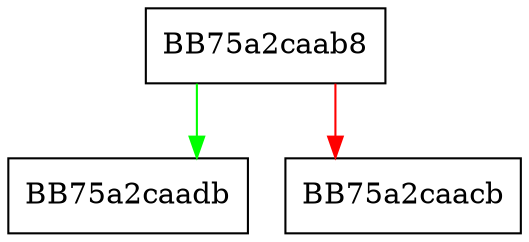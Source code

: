 digraph allocate {
  node [shape="box"];
  graph [splines=ortho];
  BB75a2caab8 -> BB75a2caadb [color="green"];
  BB75a2caab8 -> BB75a2caacb [color="red"];
}